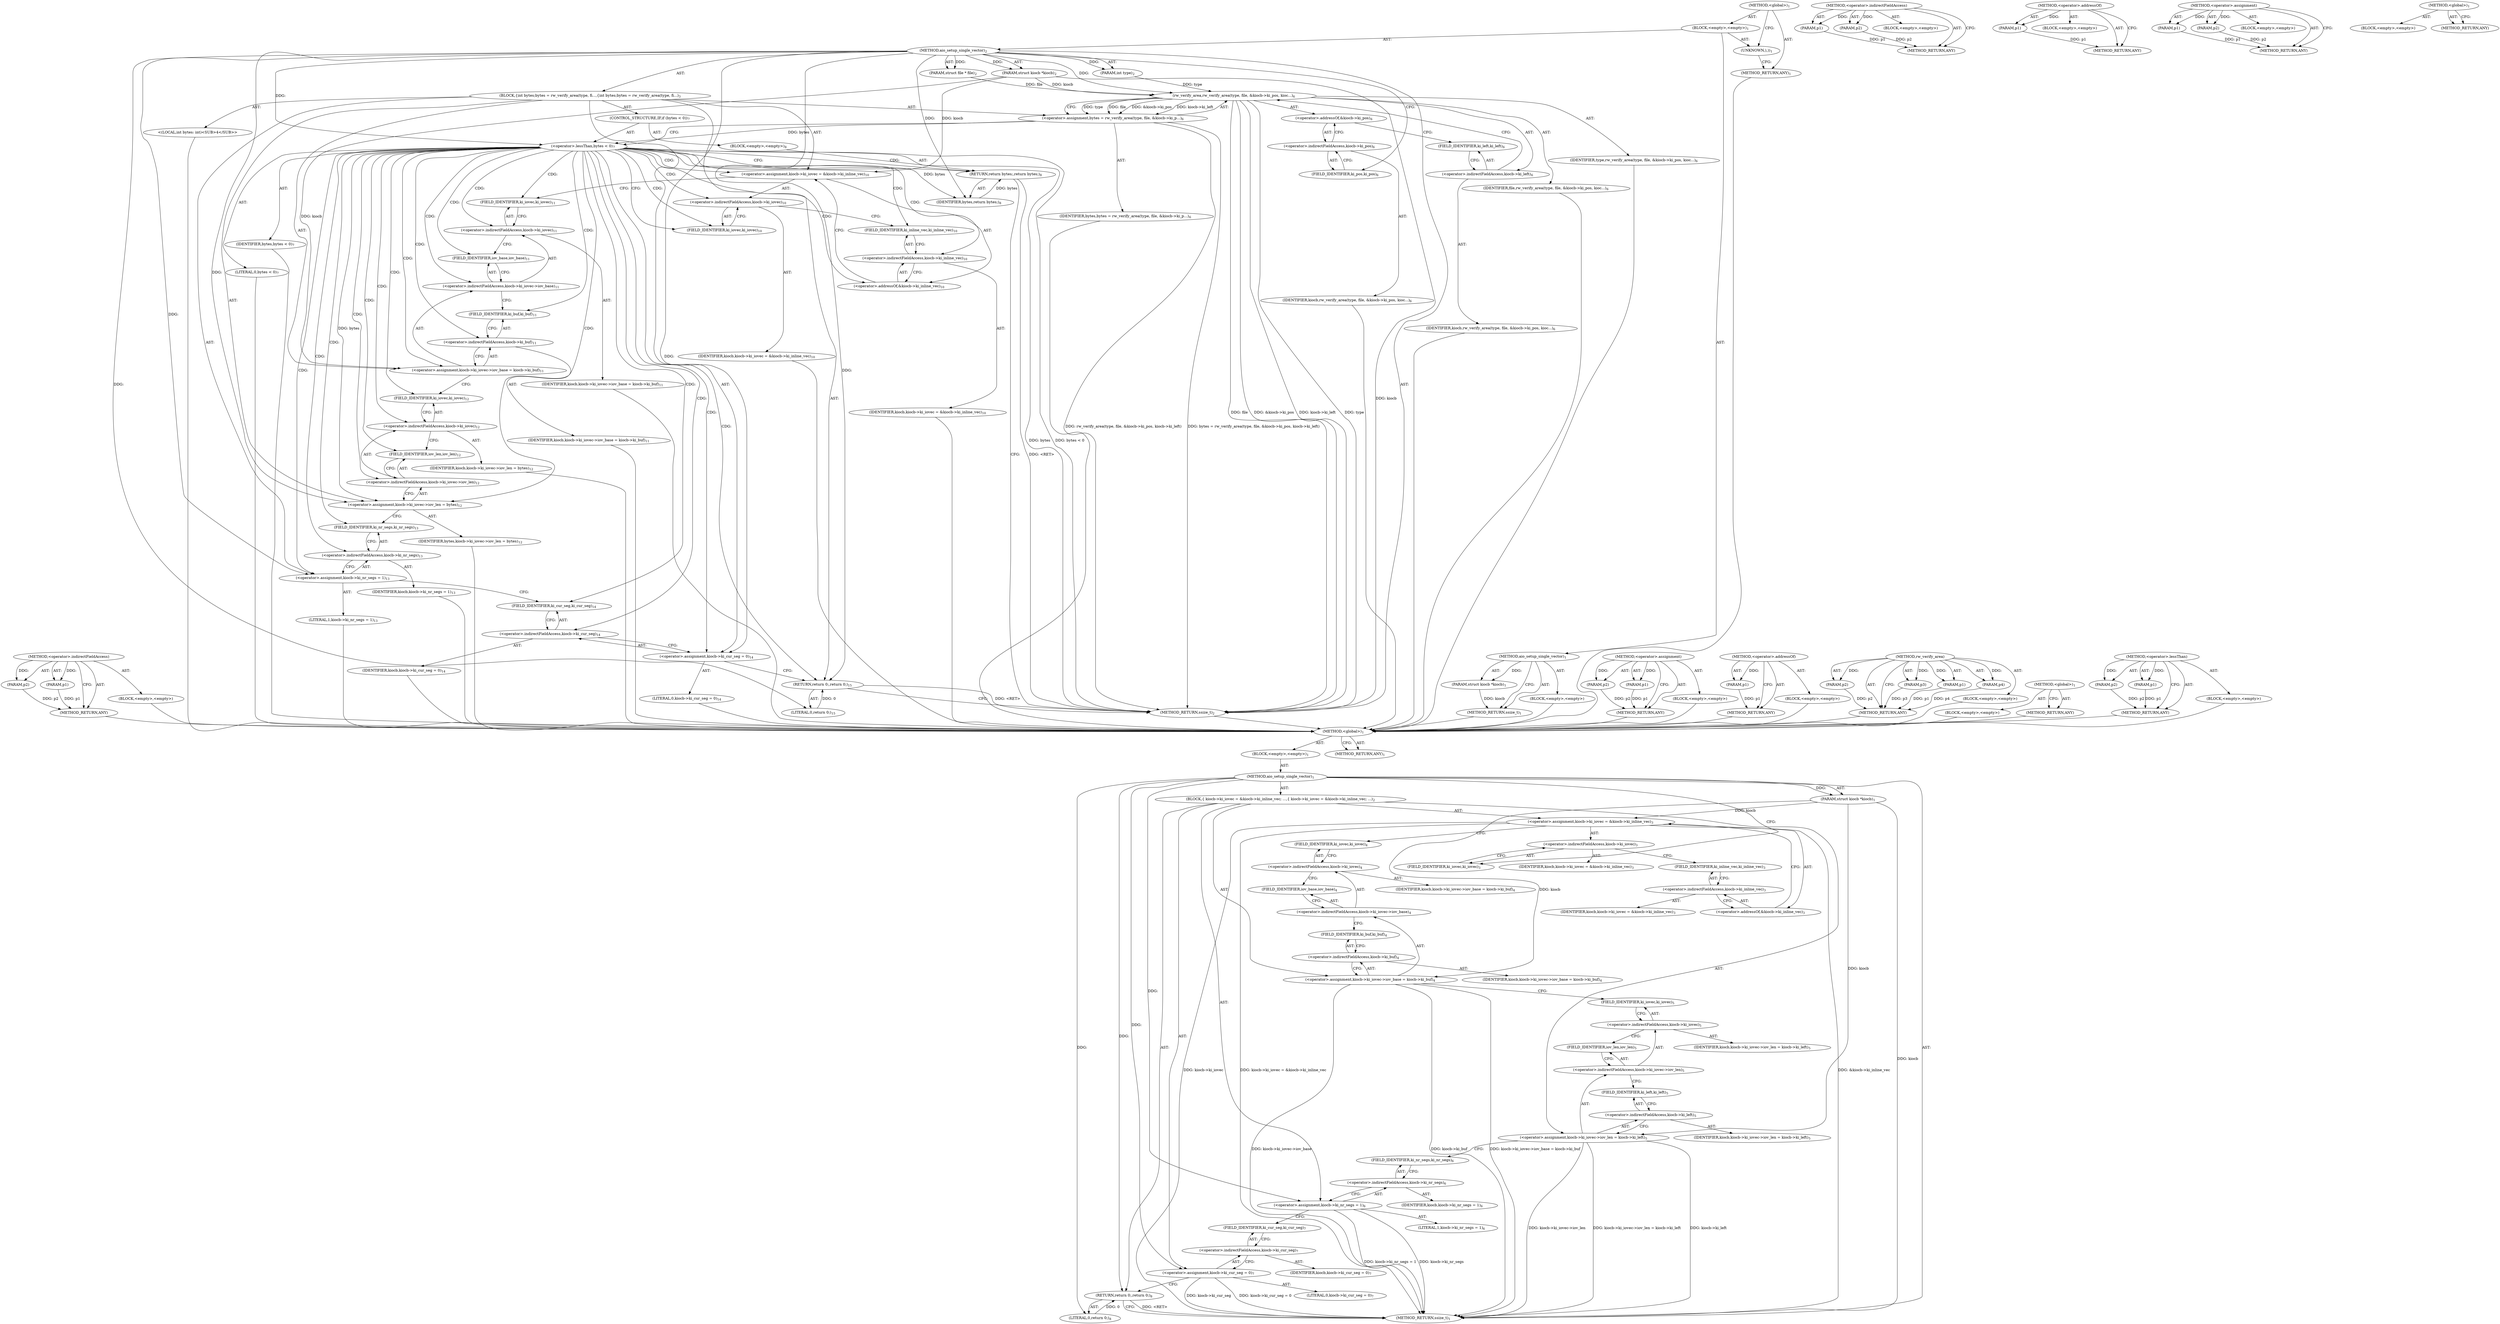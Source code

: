 digraph "&lt;operator&gt;.lessThan" {
vulnerable_6 [label=<(METHOD,&lt;global&gt;)<SUB>1</SUB>>];
vulnerable_7 [label=<(BLOCK,&lt;empty&gt;,&lt;empty&gt;)<SUB>1</SUB>>];
vulnerable_8 [label=<(METHOD,aio_setup_single_vector)<SUB>1</SUB>>];
vulnerable_9 [label=<(PARAM,struct kiocb *kiocb)<SUB>1</SUB>>];
vulnerable_10 [label=<(BLOCK,{
 	kiocb-&gt;ki_iovec = &amp;kiocb-&gt;ki_inline_vec;
 	...,{
 	kiocb-&gt;ki_iovec = &amp;kiocb-&gt;ki_inline_vec;
 	...)<SUB>2</SUB>>];
vulnerable_11 [label=<(&lt;operator&gt;.assignment,kiocb-&gt;ki_iovec = &amp;kiocb-&gt;ki_inline_vec)<SUB>3</SUB>>];
vulnerable_12 [label=<(&lt;operator&gt;.indirectFieldAccess,kiocb-&gt;ki_iovec)<SUB>3</SUB>>];
vulnerable_13 [label=<(IDENTIFIER,kiocb,kiocb-&gt;ki_iovec = &amp;kiocb-&gt;ki_inline_vec)<SUB>3</SUB>>];
vulnerable_14 [label=<(FIELD_IDENTIFIER,ki_iovec,ki_iovec)<SUB>3</SUB>>];
vulnerable_15 [label=<(&lt;operator&gt;.addressOf,&amp;kiocb-&gt;ki_inline_vec)<SUB>3</SUB>>];
vulnerable_16 [label=<(&lt;operator&gt;.indirectFieldAccess,kiocb-&gt;ki_inline_vec)<SUB>3</SUB>>];
vulnerable_17 [label=<(IDENTIFIER,kiocb,kiocb-&gt;ki_iovec = &amp;kiocb-&gt;ki_inline_vec)<SUB>3</SUB>>];
vulnerable_18 [label=<(FIELD_IDENTIFIER,ki_inline_vec,ki_inline_vec)<SUB>3</SUB>>];
vulnerable_19 [label=<(&lt;operator&gt;.assignment,kiocb-&gt;ki_iovec-&gt;iov_base = kiocb-&gt;ki_buf)<SUB>4</SUB>>];
vulnerable_20 [label=<(&lt;operator&gt;.indirectFieldAccess,kiocb-&gt;ki_iovec-&gt;iov_base)<SUB>4</SUB>>];
vulnerable_21 [label=<(&lt;operator&gt;.indirectFieldAccess,kiocb-&gt;ki_iovec)<SUB>4</SUB>>];
vulnerable_22 [label=<(IDENTIFIER,kiocb,kiocb-&gt;ki_iovec-&gt;iov_base = kiocb-&gt;ki_buf)<SUB>4</SUB>>];
vulnerable_23 [label=<(FIELD_IDENTIFIER,ki_iovec,ki_iovec)<SUB>4</SUB>>];
vulnerable_24 [label=<(FIELD_IDENTIFIER,iov_base,iov_base)<SUB>4</SUB>>];
vulnerable_25 [label=<(&lt;operator&gt;.indirectFieldAccess,kiocb-&gt;ki_buf)<SUB>4</SUB>>];
vulnerable_26 [label=<(IDENTIFIER,kiocb,kiocb-&gt;ki_iovec-&gt;iov_base = kiocb-&gt;ki_buf)<SUB>4</SUB>>];
vulnerable_27 [label=<(FIELD_IDENTIFIER,ki_buf,ki_buf)<SUB>4</SUB>>];
vulnerable_28 [label=<(&lt;operator&gt;.assignment,kiocb-&gt;ki_iovec-&gt;iov_len = kiocb-&gt;ki_left)<SUB>5</SUB>>];
vulnerable_29 [label=<(&lt;operator&gt;.indirectFieldAccess,kiocb-&gt;ki_iovec-&gt;iov_len)<SUB>5</SUB>>];
vulnerable_30 [label=<(&lt;operator&gt;.indirectFieldAccess,kiocb-&gt;ki_iovec)<SUB>5</SUB>>];
vulnerable_31 [label=<(IDENTIFIER,kiocb,kiocb-&gt;ki_iovec-&gt;iov_len = kiocb-&gt;ki_left)<SUB>5</SUB>>];
vulnerable_32 [label=<(FIELD_IDENTIFIER,ki_iovec,ki_iovec)<SUB>5</SUB>>];
vulnerable_33 [label=<(FIELD_IDENTIFIER,iov_len,iov_len)<SUB>5</SUB>>];
vulnerable_34 [label=<(&lt;operator&gt;.indirectFieldAccess,kiocb-&gt;ki_left)<SUB>5</SUB>>];
vulnerable_35 [label=<(IDENTIFIER,kiocb,kiocb-&gt;ki_iovec-&gt;iov_len = kiocb-&gt;ki_left)<SUB>5</SUB>>];
vulnerable_36 [label=<(FIELD_IDENTIFIER,ki_left,ki_left)<SUB>5</SUB>>];
vulnerable_37 [label=<(&lt;operator&gt;.assignment,kiocb-&gt;ki_nr_segs = 1)<SUB>6</SUB>>];
vulnerable_38 [label=<(&lt;operator&gt;.indirectFieldAccess,kiocb-&gt;ki_nr_segs)<SUB>6</SUB>>];
vulnerable_39 [label=<(IDENTIFIER,kiocb,kiocb-&gt;ki_nr_segs = 1)<SUB>6</SUB>>];
vulnerable_40 [label=<(FIELD_IDENTIFIER,ki_nr_segs,ki_nr_segs)<SUB>6</SUB>>];
vulnerable_41 [label=<(LITERAL,1,kiocb-&gt;ki_nr_segs = 1)<SUB>6</SUB>>];
vulnerable_42 [label=<(&lt;operator&gt;.assignment,kiocb-&gt;ki_cur_seg = 0)<SUB>7</SUB>>];
vulnerable_43 [label=<(&lt;operator&gt;.indirectFieldAccess,kiocb-&gt;ki_cur_seg)<SUB>7</SUB>>];
vulnerable_44 [label=<(IDENTIFIER,kiocb,kiocb-&gt;ki_cur_seg = 0)<SUB>7</SUB>>];
vulnerable_45 [label=<(FIELD_IDENTIFIER,ki_cur_seg,ki_cur_seg)<SUB>7</SUB>>];
vulnerable_46 [label=<(LITERAL,0,kiocb-&gt;ki_cur_seg = 0)<SUB>7</SUB>>];
vulnerable_47 [label=<(RETURN,return 0;,return 0;)<SUB>8</SUB>>];
vulnerable_48 [label=<(LITERAL,0,return 0;)<SUB>8</SUB>>];
vulnerable_49 [label=<(METHOD_RETURN,ssize_t)<SUB>1</SUB>>];
vulnerable_51 [label=<(METHOD_RETURN,ANY)<SUB>1</SUB>>];
vulnerable_75 [label=<(METHOD,&lt;operator&gt;.indirectFieldAccess)>];
vulnerable_76 [label=<(PARAM,p1)>];
vulnerable_77 [label=<(PARAM,p2)>];
vulnerable_78 [label=<(BLOCK,&lt;empty&gt;,&lt;empty&gt;)>];
vulnerable_79 [label=<(METHOD_RETURN,ANY)>];
vulnerable_80 [label=<(METHOD,&lt;operator&gt;.addressOf)>];
vulnerable_81 [label=<(PARAM,p1)>];
vulnerable_82 [label=<(BLOCK,&lt;empty&gt;,&lt;empty&gt;)>];
vulnerable_83 [label=<(METHOD_RETURN,ANY)>];
vulnerable_70 [label=<(METHOD,&lt;operator&gt;.assignment)>];
vulnerable_71 [label=<(PARAM,p1)>];
vulnerable_72 [label=<(PARAM,p2)>];
vulnerable_73 [label=<(BLOCK,&lt;empty&gt;,&lt;empty&gt;)>];
vulnerable_74 [label=<(METHOD_RETURN,ANY)>];
vulnerable_64 [label=<(METHOD,&lt;global&gt;)<SUB>1</SUB>>];
vulnerable_65 [label=<(BLOCK,&lt;empty&gt;,&lt;empty&gt;)>];
vulnerable_66 [label=<(METHOD_RETURN,ANY)>];
fixed_114 [label=<(METHOD,&lt;operator&gt;.indirectFieldAccess)>];
fixed_115 [label=<(PARAM,p1)>];
fixed_116 [label=<(PARAM,p2)>];
fixed_117 [label=<(BLOCK,&lt;empty&gt;,&lt;empty&gt;)>];
fixed_118 [label=<(METHOD_RETURN,ANY)>];
fixed_6 [label=<(METHOD,&lt;global&gt;)<SUB>1</SUB>>];
fixed_7 [label=<(BLOCK,&lt;empty&gt;,&lt;empty&gt;)<SUB>1</SUB>>];
fixed_8 [label=<(METHOD,aio_setup_single_vector)<SUB>1</SUB>>];
fixed_9 [label=<(PARAM,struct kiocb *kiocb)<SUB>1</SUB>>];
fixed_10 [label=<(BLOCK,&lt;empty&gt;,&lt;empty&gt;)>];
fixed_11 [label=<(METHOD_RETURN,ssize_t)<SUB>1</SUB>>];
fixed_13 [label=<(UNKNOWN,),))<SUB>1</SUB>>];
fixed_14 [label=<(METHOD,aio_setup_single_vector)<SUB>2</SUB>>];
fixed_15 [label=<(PARAM,int type)<SUB>2</SUB>>];
fixed_16 [label=<(PARAM,struct file * file)<SUB>2</SUB>>];
fixed_17 [label=<(PARAM,struct kiocb *kiocb)<SUB>2</SUB>>];
fixed_18 [label=<(BLOCK,{
	int bytes;

	bytes = rw_verify_area(type, fi...,{
	int bytes;

	bytes = rw_verify_area(type, fi...)<SUB>3</SUB>>];
fixed_19 [label="<(LOCAL,int bytes: int)<SUB>4</SUB>>"];
fixed_20 [label=<(&lt;operator&gt;.assignment,bytes = rw_verify_area(type, file, &amp;kiocb-&gt;ki_p...)<SUB>6</SUB>>];
fixed_21 [label=<(IDENTIFIER,bytes,bytes = rw_verify_area(type, file, &amp;kiocb-&gt;ki_p...)<SUB>6</SUB>>];
fixed_22 [label=<(rw_verify_area,rw_verify_area(type, file, &amp;kiocb-&gt;ki_pos, kioc...)<SUB>6</SUB>>];
fixed_23 [label=<(IDENTIFIER,type,rw_verify_area(type, file, &amp;kiocb-&gt;ki_pos, kioc...)<SUB>6</SUB>>];
fixed_24 [label=<(IDENTIFIER,file,rw_verify_area(type, file, &amp;kiocb-&gt;ki_pos, kioc...)<SUB>6</SUB>>];
fixed_25 [label=<(&lt;operator&gt;.addressOf,&amp;kiocb-&gt;ki_pos)<SUB>6</SUB>>];
fixed_26 [label=<(&lt;operator&gt;.indirectFieldAccess,kiocb-&gt;ki_pos)<SUB>6</SUB>>];
fixed_27 [label=<(IDENTIFIER,kiocb,rw_verify_area(type, file, &amp;kiocb-&gt;ki_pos, kioc...)<SUB>6</SUB>>];
fixed_28 [label=<(FIELD_IDENTIFIER,ki_pos,ki_pos)<SUB>6</SUB>>];
fixed_29 [label=<(&lt;operator&gt;.indirectFieldAccess,kiocb-&gt;ki_left)<SUB>6</SUB>>];
fixed_30 [label=<(IDENTIFIER,kiocb,rw_verify_area(type, file, &amp;kiocb-&gt;ki_pos, kioc...)<SUB>6</SUB>>];
fixed_31 [label=<(FIELD_IDENTIFIER,ki_left,ki_left)<SUB>6</SUB>>];
fixed_32 [label=<(CONTROL_STRUCTURE,IF,if (bytes &lt; 0))<SUB>7</SUB>>];
fixed_33 [label=<(&lt;operator&gt;.lessThan,bytes &lt; 0)<SUB>7</SUB>>];
fixed_34 [label=<(IDENTIFIER,bytes,bytes &lt; 0)<SUB>7</SUB>>];
fixed_35 [label=<(LITERAL,0,bytes &lt; 0)<SUB>7</SUB>>];
fixed_36 [label=<(BLOCK,&lt;empty&gt;,&lt;empty&gt;)<SUB>8</SUB>>];
fixed_37 [label=<(RETURN,return bytes;,return bytes;)<SUB>8</SUB>>];
fixed_38 [label=<(IDENTIFIER,bytes,return bytes;)<SUB>8</SUB>>];
fixed_39 [label=<(&lt;operator&gt;.assignment,kiocb-&gt;ki_iovec = &amp;kiocb-&gt;ki_inline_vec)<SUB>10</SUB>>];
fixed_40 [label=<(&lt;operator&gt;.indirectFieldAccess,kiocb-&gt;ki_iovec)<SUB>10</SUB>>];
fixed_41 [label=<(IDENTIFIER,kiocb,kiocb-&gt;ki_iovec = &amp;kiocb-&gt;ki_inline_vec)<SUB>10</SUB>>];
fixed_42 [label=<(FIELD_IDENTIFIER,ki_iovec,ki_iovec)<SUB>10</SUB>>];
fixed_43 [label=<(&lt;operator&gt;.addressOf,&amp;kiocb-&gt;ki_inline_vec)<SUB>10</SUB>>];
fixed_44 [label=<(&lt;operator&gt;.indirectFieldAccess,kiocb-&gt;ki_inline_vec)<SUB>10</SUB>>];
fixed_45 [label=<(IDENTIFIER,kiocb,kiocb-&gt;ki_iovec = &amp;kiocb-&gt;ki_inline_vec)<SUB>10</SUB>>];
fixed_46 [label=<(FIELD_IDENTIFIER,ki_inline_vec,ki_inline_vec)<SUB>10</SUB>>];
fixed_47 [label=<(&lt;operator&gt;.assignment,kiocb-&gt;ki_iovec-&gt;iov_base = kiocb-&gt;ki_buf)<SUB>11</SUB>>];
fixed_48 [label=<(&lt;operator&gt;.indirectFieldAccess,kiocb-&gt;ki_iovec-&gt;iov_base)<SUB>11</SUB>>];
fixed_49 [label=<(&lt;operator&gt;.indirectFieldAccess,kiocb-&gt;ki_iovec)<SUB>11</SUB>>];
fixed_50 [label=<(IDENTIFIER,kiocb,kiocb-&gt;ki_iovec-&gt;iov_base = kiocb-&gt;ki_buf)<SUB>11</SUB>>];
fixed_51 [label=<(FIELD_IDENTIFIER,ki_iovec,ki_iovec)<SUB>11</SUB>>];
fixed_52 [label=<(FIELD_IDENTIFIER,iov_base,iov_base)<SUB>11</SUB>>];
fixed_53 [label=<(&lt;operator&gt;.indirectFieldAccess,kiocb-&gt;ki_buf)<SUB>11</SUB>>];
fixed_54 [label=<(IDENTIFIER,kiocb,kiocb-&gt;ki_iovec-&gt;iov_base = kiocb-&gt;ki_buf)<SUB>11</SUB>>];
fixed_55 [label=<(FIELD_IDENTIFIER,ki_buf,ki_buf)<SUB>11</SUB>>];
fixed_56 [label=<(&lt;operator&gt;.assignment,kiocb-&gt;ki_iovec-&gt;iov_len = bytes)<SUB>12</SUB>>];
fixed_57 [label=<(&lt;operator&gt;.indirectFieldAccess,kiocb-&gt;ki_iovec-&gt;iov_len)<SUB>12</SUB>>];
fixed_58 [label=<(&lt;operator&gt;.indirectFieldAccess,kiocb-&gt;ki_iovec)<SUB>12</SUB>>];
fixed_59 [label=<(IDENTIFIER,kiocb,kiocb-&gt;ki_iovec-&gt;iov_len = bytes)<SUB>12</SUB>>];
fixed_60 [label=<(FIELD_IDENTIFIER,ki_iovec,ki_iovec)<SUB>12</SUB>>];
fixed_61 [label=<(FIELD_IDENTIFIER,iov_len,iov_len)<SUB>12</SUB>>];
fixed_62 [label=<(IDENTIFIER,bytes,kiocb-&gt;ki_iovec-&gt;iov_len = bytes)<SUB>12</SUB>>];
fixed_63 [label=<(&lt;operator&gt;.assignment,kiocb-&gt;ki_nr_segs = 1)<SUB>13</SUB>>];
fixed_64 [label=<(&lt;operator&gt;.indirectFieldAccess,kiocb-&gt;ki_nr_segs)<SUB>13</SUB>>];
fixed_65 [label=<(IDENTIFIER,kiocb,kiocb-&gt;ki_nr_segs = 1)<SUB>13</SUB>>];
fixed_66 [label=<(FIELD_IDENTIFIER,ki_nr_segs,ki_nr_segs)<SUB>13</SUB>>];
fixed_67 [label=<(LITERAL,1,kiocb-&gt;ki_nr_segs = 1)<SUB>13</SUB>>];
fixed_68 [label=<(&lt;operator&gt;.assignment,kiocb-&gt;ki_cur_seg = 0)<SUB>14</SUB>>];
fixed_69 [label=<(&lt;operator&gt;.indirectFieldAccess,kiocb-&gt;ki_cur_seg)<SUB>14</SUB>>];
fixed_70 [label=<(IDENTIFIER,kiocb,kiocb-&gt;ki_cur_seg = 0)<SUB>14</SUB>>];
fixed_71 [label=<(FIELD_IDENTIFIER,ki_cur_seg,ki_cur_seg)<SUB>14</SUB>>];
fixed_72 [label=<(LITERAL,0,kiocb-&gt;ki_cur_seg = 0)<SUB>14</SUB>>];
fixed_73 [label=<(RETURN,return 0;,return 0;)<SUB>15</SUB>>];
fixed_74 [label=<(LITERAL,0,return 0;)<SUB>15</SUB>>];
fixed_75 [label=<(METHOD_RETURN,ssize_t)<SUB>2</SUB>>];
fixed_77 [label=<(METHOD_RETURN,ANY)<SUB>1</SUB>>];
fixed_98 [label=<(METHOD,&lt;operator&gt;.assignment)>];
fixed_99 [label=<(PARAM,p1)>];
fixed_100 [label=<(PARAM,p2)>];
fixed_101 [label=<(BLOCK,&lt;empty&gt;,&lt;empty&gt;)>];
fixed_102 [label=<(METHOD_RETURN,ANY)>];
fixed_110 [label=<(METHOD,&lt;operator&gt;.addressOf)>];
fixed_111 [label=<(PARAM,p1)>];
fixed_112 [label=<(BLOCK,&lt;empty&gt;,&lt;empty&gt;)>];
fixed_113 [label=<(METHOD_RETURN,ANY)>];
fixed_103 [label=<(METHOD,rw_verify_area)>];
fixed_104 [label=<(PARAM,p1)>];
fixed_105 [label=<(PARAM,p2)>];
fixed_106 [label=<(PARAM,p3)>];
fixed_107 [label=<(PARAM,p4)>];
fixed_108 [label=<(BLOCK,&lt;empty&gt;,&lt;empty&gt;)>];
fixed_109 [label=<(METHOD_RETURN,ANY)>];
fixed_92 [label=<(METHOD,&lt;global&gt;)<SUB>1</SUB>>];
fixed_93 [label=<(BLOCK,&lt;empty&gt;,&lt;empty&gt;)>];
fixed_94 [label=<(METHOD_RETURN,ANY)>];
fixed_119 [label=<(METHOD,&lt;operator&gt;.lessThan)>];
fixed_120 [label=<(PARAM,p1)>];
fixed_121 [label=<(PARAM,p2)>];
fixed_122 [label=<(BLOCK,&lt;empty&gt;,&lt;empty&gt;)>];
fixed_123 [label=<(METHOD_RETURN,ANY)>];
vulnerable_6 -> vulnerable_7  [key=0, label="AST: "];
vulnerable_6 -> vulnerable_51  [key=0, label="AST: "];
vulnerable_6 -> vulnerable_51  [key=1, label="CFG: "];
vulnerable_7 -> vulnerable_8  [key=0, label="AST: "];
vulnerable_8 -> vulnerable_9  [key=0, label="AST: "];
vulnerable_8 -> vulnerable_9  [key=1, label="DDG: "];
vulnerable_8 -> vulnerable_10  [key=0, label="AST: "];
vulnerable_8 -> vulnerable_49  [key=0, label="AST: "];
vulnerable_8 -> vulnerable_14  [key=0, label="CFG: "];
vulnerable_8 -> vulnerable_37  [key=0, label="DDG: "];
vulnerable_8 -> vulnerable_42  [key=0, label="DDG: "];
vulnerable_8 -> vulnerable_47  [key=0, label="DDG: "];
vulnerable_8 -> vulnerable_48  [key=0, label="DDG: "];
vulnerable_9 -> vulnerable_49  [key=0, label="DDG: kiocb"];
vulnerable_9 -> vulnerable_11  [key=0, label="DDG: kiocb"];
vulnerable_9 -> vulnerable_19  [key=0, label="DDG: kiocb"];
vulnerable_9 -> vulnerable_28  [key=0, label="DDG: kiocb"];
vulnerable_10 -> vulnerable_11  [key=0, label="AST: "];
vulnerable_10 -> vulnerable_19  [key=0, label="AST: "];
vulnerable_10 -> vulnerable_28  [key=0, label="AST: "];
vulnerable_10 -> vulnerable_37  [key=0, label="AST: "];
vulnerable_10 -> vulnerable_42  [key=0, label="AST: "];
vulnerable_10 -> vulnerable_47  [key=0, label="AST: "];
vulnerable_11 -> vulnerable_12  [key=0, label="AST: "];
vulnerable_11 -> vulnerable_15  [key=0, label="AST: "];
vulnerable_11 -> vulnerable_23  [key=0, label="CFG: "];
vulnerable_11 -> vulnerable_49  [key=0, label="DDG: kiocb-&gt;ki_iovec"];
vulnerable_11 -> vulnerable_49  [key=1, label="DDG: &amp;kiocb-&gt;ki_inline_vec"];
vulnerable_11 -> vulnerable_49  [key=2, label="DDG: kiocb-&gt;ki_iovec = &amp;kiocb-&gt;ki_inline_vec"];
vulnerable_12 -> vulnerable_13  [key=0, label="AST: "];
vulnerable_12 -> vulnerable_14  [key=0, label="AST: "];
vulnerable_12 -> vulnerable_18  [key=0, label="CFG: "];
vulnerable_14 -> vulnerable_12  [key=0, label="CFG: "];
vulnerable_15 -> vulnerable_16  [key=0, label="AST: "];
vulnerable_15 -> vulnerable_11  [key=0, label="CFG: "];
vulnerable_16 -> vulnerable_17  [key=0, label="AST: "];
vulnerable_16 -> vulnerable_18  [key=0, label="AST: "];
vulnerable_16 -> vulnerable_15  [key=0, label="CFG: "];
vulnerable_18 -> vulnerable_16  [key=0, label="CFG: "];
vulnerable_19 -> vulnerable_20  [key=0, label="AST: "];
vulnerable_19 -> vulnerable_25  [key=0, label="AST: "];
vulnerable_19 -> vulnerable_32  [key=0, label="CFG: "];
vulnerable_19 -> vulnerable_49  [key=0, label="DDG: kiocb-&gt;ki_iovec-&gt;iov_base"];
vulnerable_19 -> vulnerable_49  [key=1, label="DDG: kiocb-&gt;ki_buf"];
vulnerable_19 -> vulnerable_49  [key=2, label="DDG: kiocb-&gt;ki_iovec-&gt;iov_base = kiocb-&gt;ki_buf"];
vulnerable_20 -> vulnerable_21  [key=0, label="AST: "];
vulnerable_20 -> vulnerable_24  [key=0, label="AST: "];
vulnerable_20 -> vulnerable_27  [key=0, label="CFG: "];
vulnerable_21 -> vulnerable_22  [key=0, label="AST: "];
vulnerable_21 -> vulnerable_23  [key=0, label="AST: "];
vulnerable_21 -> vulnerable_24  [key=0, label="CFG: "];
vulnerable_23 -> vulnerable_21  [key=0, label="CFG: "];
vulnerable_24 -> vulnerable_20  [key=0, label="CFG: "];
vulnerable_25 -> vulnerable_26  [key=0, label="AST: "];
vulnerable_25 -> vulnerable_27  [key=0, label="AST: "];
vulnerable_25 -> vulnerable_19  [key=0, label="CFG: "];
vulnerable_27 -> vulnerable_25  [key=0, label="CFG: "];
vulnerable_28 -> vulnerable_29  [key=0, label="AST: "];
vulnerable_28 -> vulnerable_34  [key=0, label="AST: "];
vulnerable_28 -> vulnerable_40  [key=0, label="CFG: "];
vulnerable_28 -> vulnerable_49  [key=0, label="DDG: kiocb-&gt;ki_iovec-&gt;iov_len"];
vulnerable_28 -> vulnerable_49  [key=1, label="DDG: kiocb-&gt;ki_left"];
vulnerable_28 -> vulnerable_49  [key=2, label="DDG: kiocb-&gt;ki_iovec-&gt;iov_len = kiocb-&gt;ki_left"];
vulnerable_29 -> vulnerable_30  [key=0, label="AST: "];
vulnerable_29 -> vulnerable_33  [key=0, label="AST: "];
vulnerable_29 -> vulnerable_36  [key=0, label="CFG: "];
vulnerable_30 -> vulnerable_31  [key=0, label="AST: "];
vulnerable_30 -> vulnerable_32  [key=0, label="AST: "];
vulnerable_30 -> vulnerable_33  [key=0, label="CFG: "];
vulnerable_32 -> vulnerable_30  [key=0, label="CFG: "];
vulnerable_33 -> vulnerable_29  [key=0, label="CFG: "];
vulnerable_34 -> vulnerable_35  [key=0, label="AST: "];
vulnerable_34 -> vulnerable_36  [key=0, label="AST: "];
vulnerable_34 -> vulnerable_28  [key=0, label="CFG: "];
vulnerable_36 -> vulnerable_34  [key=0, label="CFG: "];
vulnerable_37 -> vulnerable_38  [key=0, label="AST: "];
vulnerable_37 -> vulnerable_41  [key=0, label="AST: "];
vulnerable_37 -> vulnerable_45  [key=0, label="CFG: "];
vulnerable_37 -> vulnerable_49  [key=0, label="DDG: kiocb-&gt;ki_nr_segs"];
vulnerable_37 -> vulnerable_49  [key=1, label="DDG: kiocb-&gt;ki_nr_segs = 1"];
vulnerable_38 -> vulnerable_39  [key=0, label="AST: "];
vulnerable_38 -> vulnerable_40  [key=0, label="AST: "];
vulnerable_38 -> vulnerable_37  [key=0, label="CFG: "];
vulnerable_40 -> vulnerable_38  [key=0, label="CFG: "];
vulnerable_42 -> vulnerable_43  [key=0, label="AST: "];
vulnerable_42 -> vulnerable_46  [key=0, label="AST: "];
vulnerable_42 -> vulnerable_47  [key=0, label="CFG: "];
vulnerable_42 -> vulnerable_49  [key=0, label="DDG: kiocb-&gt;ki_cur_seg"];
vulnerable_42 -> vulnerable_49  [key=1, label="DDG: kiocb-&gt;ki_cur_seg = 0"];
vulnerable_43 -> vulnerable_44  [key=0, label="AST: "];
vulnerable_43 -> vulnerable_45  [key=0, label="AST: "];
vulnerable_43 -> vulnerable_42  [key=0, label="CFG: "];
vulnerable_45 -> vulnerable_43  [key=0, label="CFG: "];
vulnerable_47 -> vulnerable_48  [key=0, label="AST: "];
vulnerable_47 -> vulnerable_49  [key=0, label="CFG: "];
vulnerable_47 -> vulnerable_49  [key=1, label="DDG: &lt;RET&gt;"];
vulnerable_48 -> vulnerable_47  [key=0, label="DDG: 0"];
vulnerable_75 -> vulnerable_76  [key=0, label="AST: "];
vulnerable_75 -> vulnerable_76  [key=1, label="DDG: "];
vulnerable_75 -> vulnerable_78  [key=0, label="AST: "];
vulnerable_75 -> vulnerable_77  [key=0, label="AST: "];
vulnerable_75 -> vulnerable_77  [key=1, label="DDG: "];
vulnerable_75 -> vulnerable_79  [key=0, label="AST: "];
vulnerable_75 -> vulnerable_79  [key=1, label="CFG: "];
vulnerable_76 -> vulnerable_79  [key=0, label="DDG: p1"];
vulnerable_77 -> vulnerable_79  [key=0, label="DDG: p2"];
vulnerable_80 -> vulnerable_81  [key=0, label="AST: "];
vulnerable_80 -> vulnerable_81  [key=1, label="DDG: "];
vulnerable_80 -> vulnerable_82  [key=0, label="AST: "];
vulnerable_80 -> vulnerable_83  [key=0, label="AST: "];
vulnerable_80 -> vulnerable_83  [key=1, label="CFG: "];
vulnerable_81 -> vulnerable_83  [key=0, label="DDG: p1"];
vulnerable_70 -> vulnerable_71  [key=0, label="AST: "];
vulnerable_70 -> vulnerable_71  [key=1, label="DDG: "];
vulnerable_70 -> vulnerable_73  [key=0, label="AST: "];
vulnerable_70 -> vulnerable_72  [key=0, label="AST: "];
vulnerable_70 -> vulnerable_72  [key=1, label="DDG: "];
vulnerable_70 -> vulnerable_74  [key=0, label="AST: "];
vulnerable_70 -> vulnerable_74  [key=1, label="CFG: "];
vulnerable_71 -> vulnerable_74  [key=0, label="DDG: p1"];
vulnerable_72 -> vulnerable_74  [key=0, label="DDG: p2"];
vulnerable_64 -> vulnerable_65  [key=0, label="AST: "];
vulnerable_64 -> vulnerable_66  [key=0, label="AST: "];
vulnerable_64 -> vulnerable_66  [key=1, label="CFG: "];
fixed_114 -> fixed_115  [key=0, label="AST: "];
fixed_114 -> fixed_115  [key=1, label="DDG: "];
fixed_114 -> fixed_117  [key=0, label="AST: "];
fixed_114 -> fixed_116  [key=0, label="AST: "];
fixed_114 -> fixed_116  [key=1, label="DDG: "];
fixed_114 -> fixed_118  [key=0, label="AST: "];
fixed_114 -> fixed_118  [key=1, label="CFG: "];
fixed_115 -> fixed_118  [key=0, label="DDG: p1"];
fixed_116 -> fixed_118  [key=0, label="DDG: p2"];
fixed_117 -> vulnerable_6  [key=0];
fixed_118 -> vulnerable_6  [key=0];
fixed_6 -> fixed_7  [key=0, label="AST: "];
fixed_6 -> fixed_77  [key=0, label="AST: "];
fixed_6 -> fixed_13  [key=0, label="CFG: "];
fixed_7 -> fixed_8  [key=0, label="AST: "];
fixed_7 -> fixed_13  [key=0, label="AST: "];
fixed_7 -> fixed_14  [key=0, label="AST: "];
fixed_8 -> fixed_9  [key=0, label="AST: "];
fixed_8 -> fixed_9  [key=1, label="DDG: "];
fixed_8 -> fixed_10  [key=0, label="AST: "];
fixed_8 -> fixed_11  [key=0, label="AST: "];
fixed_8 -> fixed_11  [key=1, label="CFG: "];
fixed_9 -> fixed_11  [key=0, label="DDG: kiocb"];
fixed_10 -> vulnerable_6  [key=0];
fixed_11 -> vulnerable_6  [key=0];
fixed_13 -> fixed_77  [key=0, label="CFG: "];
fixed_14 -> fixed_15  [key=0, label="AST: "];
fixed_14 -> fixed_15  [key=1, label="DDG: "];
fixed_14 -> fixed_16  [key=0, label="AST: "];
fixed_14 -> fixed_16  [key=1, label="DDG: "];
fixed_14 -> fixed_17  [key=0, label="AST: "];
fixed_14 -> fixed_17  [key=1, label="DDG: "];
fixed_14 -> fixed_18  [key=0, label="AST: "];
fixed_14 -> fixed_75  [key=0, label="AST: "];
fixed_14 -> fixed_28  [key=0, label="CFG: "];
fixed_14 -> fixed_56  [key=0, label="DDG: "];
fixed_14 -> fixed_63  [key=0, label="DDG: "];
fixed_14 -> fixed_68  [key=0, label="DDG: "];
fixed_14 -> fixed_73  [key=0, label="DDG: "];
fixed_14 -> fixed_74  [key=0, label="DDG: "];
fixed_14 -> fixed_22  [key=0, label="DDG: "];
fixed_14 -> fixed_33  [key=0, label="DDG: "];
fixed_14 -> fixed_38  [key=0, label="DDG: "];
fixed_15 -> fixed_22  [key=0, label="DDG: type"];
fixed_16 -> fixed_22  [key=0, label="DDG: file"];
fixed_17 -> fixed_75  [key=0, label="DDG: kiocb"];
fixed_17 -> fixed_39  [key=0, label="DDG: kiocb"];
fixed_17 -> fixed_47  [key=0, label="DDG: kiocb"];
fixed_17 -> fixed_22  [key=0, label="DDG: kiocb"];
fixed_18 -> fixed_19  [key=0, label="AST: "];
fixed_18 -> fixed_20  [key=0, label="AST: "];
fixed_18 -> fixed_32  [key=0, label="AST: "];
fixed_18 -> fixed_39  [key=0, label="AST: "];
fixed_18 -> fixed_47  [key=0, label="AST: "];
fixed_18 -> fixed_56  [key=0, label="AST: "];
fixed_18 -> fixed_63  [key=0, label="AST: "];
fixed_18 -> fixed_68  [key=0, label="AST: "];
fixed_18 -> fixed_73  [key=0, label="AST: "];
fixed_19 -> vulnerable_6  [key=0];
fixed_20 -> fixed_21  [key=0, label="AST: "];
fixed_20 -> fixed_22  [key=0, label="AST: "];
fixed_20 -> fixed_33  [key=0, label="CFG: "];
fixed_20 -> fixed_33  [key=1, label="DDG: bytes"];
fixed_20 -> fixed_75  [key=0, label="DDG: rw_verify_area(type, file, &amp;kiocb-&gt;ki_pos, kiocb-&gt;ki_left)"];
fixed_20 -> fixed_75  [key=1, label="DDG: bytes = rw_verify_area(type, file, &amp;kiocb-&gt;ki_pos, kiocb-&gt;ki_left)"];
fixed_21 -> vulnerable_6  [key=0];
fixed_22 -> fixed_23  [key=0, label="AST: "];
fixed_22 -> fixed_24  [key=0, label="AST: "];
fixed_22 -> fixed_25  [key=0, label="AST: "];
fixed_22 -> fixed_29  [key=0, label="AST: "];
fixed_22 -> fixed_20  [key=0, label="CFG: "];
fixed_22 -> fixed_20  [key=1, label="DDG: type"];
fixed_22 -> fixed_20  [key=2, label="DDG: file"];
fixed_22 -> fixed_20  [key=3, label="DDG: &amp;kiocb-&gt;ki_pos"];
fixed_22 -> fixed_20  [key=4, label="DDG: kiocb-&gt;ki_left"];
fixed_22 -> fixed_75  [key=0, label="DDG: type"];
fixed_22 -> fixed_75  [key=1, label="DDG: file"];
fixed_22 -> fixed_75  [key=2, label="DDG: &amp;kiocb-&gt;ki_pos"];
fixed_22 -> fixed_75  [key=3, label="DDG: kiocb-&gt;ki_left"];
fixed_23 -> vulnerable_6  [key=0];
fixed_24 -> vulnerable_6  [key=0];
fixed_25 -> fixed_26  [key=0, label="AST: "];
fixed_25 -> fixed_31  [key=0, label="CFG: "];
fixed_26 -> fixed_27  [key=0, label="AST: "];
fixed_26 -> fixed_28  [key=0, label="AST: "];
fixed_26 -> fixed_25  [key=0, label="CFG: "];
fixed_27 -> vulnerable_6  [key=0];
fixed_28 -> fixed_26  [key=0, label="CFG: "];
fixed_29 -> fixed_30  [key=0, label="AST: "];
fixed_29 -> fixed_31  [key=0, label="AST: "];
fixed_29 -> fixed_22  [key=0, label="CFG: "];
fixed_30 -> vulnerable_6  [key=0];
fixed_31 -> fixed_29  [key=0, label="CFG: "];
fixed_32 -> fixed_33  [key=0, label="AST: "];
fixed_32 -> fixed_36  [key=0, label="AST: "];
fixed_33 -> fixed_34  [key=0, label="AST: "];
fixed_33 -> fixed_35  [key=0, label="AST: "];
fixed_33 -> fixed_37  [key=0, label="CFG: "];
fixed_33 -> fixed_37  [key=1, label="CDG: "];
fixed_33 -> fixed_42  [key=0, label="CFG: "];
fixed_33 -> fixed_42  [key=1, label="CDG: "];
fixed_33 -> fixed_75  [key=0, label="DDG: bytes"];
fixed_33 -> fixed_75  [key=1, label="DDG: bytes &lt; 0"];
fixed_33 -> fixed_56  [key=0, label="DDG: bytes"];
fixed_33 -> fixed_56  [key=1, label="CDG: "];
fixed_33 -> fixed_38  [key=0, label="DDG: bytes"];
fixed_33 -> fixed_47  [key=0, label="CDG: "];
fixed_33 -> fixed_48  [key=0, label="CDG: "];
fixed_33 -> fixed_58  [key=0, label="CDG: "];
fixed_33 -> fixed_68  [key=0, label="CDG: "];
fixed_33 -> fixed_49  [key=0, label="CDG: "];
fixed_33 -> fixed_60  [key=0, label="CDG: "];
fixed_33 -> fixed_73  [key=0, label="CDG: "];
fixed_33 -> fixed_61  [key=0, label="CDG: "];
fixed_33 -> fixed_64  [key=0, label="CDG: "];
fixed_33 -> fixed_51  [key=0, label="CDG: "];
fixed_33 -> fixed_57  [key=0, label="CDG: "];
fixed_33 -> fixed_66  [key=0, label="CDG: "];
fixed_33 -> fixed_71  [key=0, label="CDG: "];
fixed_33 -> fixed_52  [key=0, label="CDG: "];
fixed_33 -> fixed_46  [key=0, label="CDG: "];
fixed_33 -> fixed_53  [key=0, label="CDG: "];
fixed_33 -> fixed_69  [key=0, label="CDG: "];
fixed_33 -> fixed_63  [key=0, label="CDG: "];
fixed_33 -> fixed_40  [key=0, label="CDG: "];
fixed_33 -> fixed_44  [key=0, label="CDG: "];
fixed_33 -> fixed_55  [key=0, label="CDG: "];
fixed_33 -> fixed_39  [key=0, label="CDG: "];
fixed_33 -> fixed_43  [key=0, label="CDG: "];
fixed_34 -> vulnerable_6  [key=0];
fixed_35 -> vulnerable_6  [key=0];
fixed_36 -> fixed_37  [key=0, label="AST: "];
fixed_37 -> fixed_38  [key=0, label="AST: "];
fixed_37 -> fixed_75  [key=0, label="CFG: "];
fixed_37 -> fixed_75  [key=1, label="DDG: &lt;RET&gt;"];
fixed_38 -> fixed_37  [key=0, label="DDG: bytes"];
fixed_39 -> fixed_40  [key=0, label="AST: "];
fixed_39 -> fixed_43  [key=0, label="AST: "];
fixed_39 -> fixed_51  [key=0, label="CFG: "];
fixed_40 -> fixed_41  [key=0, label="AST: "];
fixed_40 -> fixed_42  [key=0, label="AST: "];
fixed_40 -> fixed_46  [key=0, label="CFG: "];
fixed_41 -> vulnerable_6  [key=0];
fixed_42 -> fixed_40  [key=0, label="CFG: "];
fixed_43 -> fixed_44  [key=0, label="AST: "];
fixed_43 -> fixed_39  [key=0, label="CFG: "];
fixed_44 -> fixed_45  [key=0, label="AST: "];
fixed_44 -> fixed_46  [key=0, label="AST: "];
fixed_44 -> fixed_43  [key=0, label="CFG: "];
fixed_45 -> vulnerable_6  [key=0];
fixed_46 -> fixed_44  [key=0, label="CFG: "];
fixed_47 -> fixed_48  [key=0, label="AST: "];
fixed_47 -> fixed_53  [key=0, label="AST: "];
fixed_47 -> fixed_60  [key=0, label="CFG: "];
fixed_48 -> fixed_49  [key=0, label="AST: "];
fixed_48 -> fixed_52  [key=0, label="AST: "];
fixed_48 -> fixed_55  [key=0, label="CFG: "];
fixed_49 -> fixed_50  [key=0, label="AST: "];
fixed_49 -> fixed_51  [key=0, label="AST: "];
fixed_49 -> fixed_52  [key=0, label="CFG: "];
fixed_50 -> vulnerable_6  [key=0];
fixed_51 -> fixed_49  [key=0, label="CFG: "];
fixed_52 -> fixed_48  [key=0, label="CFG: "];
fixed_53 -> fixed_54  [key=0, label="AST: "];
fixed_53 -> fixed_55  [key=0, label="AST: "];
fixed_53 -> fixed_47  [key=0, label="CFG: "];
fixed_54 -> vulnerable_6  [key=0];
fixed_55 -> fixed_53  [key=0, label="CFG: "];
fixed_56 -> fixed_57  [key=0, label="AST: "];
fixed_56 -> fixed_62  [key=0, label="AST: "];
fixed_56 -> fixed_66  [key=0, label="CFG: "];
fixed_57 -> fixed_58  [key=0, label="AST: "];
fixed_57 -> fixed_61  [key=0, label="AST: "];
fixed_57 -> fixed_56  [key=0, label="CFG: "];
fixed_58 -> fixed_59  [key=0, label="AST: "];
fixed_58 -> fixed_60  [key=0, label="AST: "];
fixed_58 -> fixed_61  [key=0, label="CFG: "];
fixed_59 -> vulnerable_6  [key=0];
fixed_60 -> fixed_58  [key=0, label="CFG: "];
fixed_61 -> fixed_57  [key=0, label="CFG: "];
fixed_62 -> vulnerable_6  [key=0];
fixed_63 -> fixed_64  [key=0, label="AST: "];
fixed_63 -> fixed_67  [key=0, label="AST: "];
fixed_63 -> fixed_71  [key=0, label="CFG: "];
fixed_64 -> fixed_65  [key=0, label="AST: "];
fixed_64 -> fixed_66  [key=0, label="AST: "];
fixed_64 -> fixed_63  [key=0, label="CFG: "];
fixed_65 -> vulnerable_6  [key=0];
fixed_66 -> fixed_64  [key=0, label="CFG: "];
fixed_67 -> vulnerable_6  [key=0];
fixed_68 -> fixed_69  [key=0, label="AST: "];
fixed_68 -> fixed_72  [key=0, label="AST: "];
fixed_68 -> fixed_73  [key=0, label="CFG: "];
fixed_69 -> fixed_70  [key=0, label="AST: "];
fixed_69 -> fixed_71  [key=0, label="AST: "];
fixed_69 -> fixed_68  [key=0, label="CFG: "];
fixed_70 -> vulnerable_6  [key=0];
fixed_71 -> fixed_69  [key=0, label="CFG: "];
fixed_72 -> vulnerable_6  [key=0];
fixed_73 -> fixed_74  [key=0, label="AST: "];
fixed_73 -> fixed_75  [key=0, label="CFG: "];
fixed_73 -> fixed_75  [key=1, label="DDG: &lt;RET&gt;"];
fixed_74 -> fixed_73  [key=0, label="DDG: 0"];
fixed_75 -> vulnerable_6  [key=0];
fixed_77 -> vulnerable_6  [key=0];
fixed_98 -> fixed_99  [key=0, label="AST: "];
fixed_98 -> fixed_99  [key=1, label="DDG: "];
fixed_98 -> fixed_101  [key=0, label="AST: "];
fixed_98 -> fixed_100  [key=0, label="AST: "];
fixed_98 -> fixed_100  [key=1, label="DDG: "];
fixed_98 -> fixed_102  [key=0, label="AST: "];
fixed_98 -> fixed_102  [key=1, label="CFG: "];
fixed_99 -> fixed_102  [key=0, label="DDG: p1"];
fixed_100 -> fixed_102  [key=0, label="DDG: p2"];
fixed_101 -> vulnerable_6  [key=0];
fixed_102 -> vulnerable_6  [key=0];
fixed_110 -> fixed_111  [key=0, label="AST: "];
fixed_110 -> fixed_111  [key=1, label="DDG: "];
fixed_110 -> fixed_112  [key=0, label="AST: "];
fixed_110 -> fixed_113  [key=0, label="AST: "];
fixed_110 -> fixed_113  [key=1, label="CFG: "];
fixed_111 -> fixed_113  [key=0, label="DDG: p1"];
fixed_112 -> vulnerable_6  [key=0];
fixed_113 -> vulnerable_6  [key=0];
fixed_103 -> fixed_104  [key=0, label="AST: "];
fixed_103 -> fixed_104  [key=1, label="DDG: "];
fixed_103 -> fixed_108  [key=0, label="AST: "];
fixed_103 -> fixed_105  [key=0, label="AST: "];
fixed_103 -> fixed_105  [key=1, label="DDG: "];
fixed_103 -> fixed_109  [key=0, label="AST: "];
fixed_103 -> fixed_109  [key=1, label="CFG: "];
fixed_103 -> fixed_106  [key=0, label="AST: "];
fixed_103 -> fixed_106  [key=1, label="DDG: "];
fixed_103 -> fixed_107  [key=0, label="AST: "];
fixed_103 -> fixed_107  [key=1, label="DDG: "];
fixed_104 -> fixed_109  [key=0, label="DDG: p1"];
fixed_105 -> fixed_109  [key=0, label="DDG: p2"];
fixed_106 -> fixed_109  [key=0, label="DDG: p3"];
fixed_107 -> fixed_109  [key=0, label="DDG: p4"];
fixed_108 -> vulnerable_6  [key=0];
fixed_109 -> vulnerable_6  [key=0];
fixed_92 -> fixed_93  [key=0, label="AST: "];
fixed_92 -> fixed_94  [key=0, label="AST: "];
fixed_92 -> fixed_94  [key=1, label="CFG: "];
fixed_93 -> vulnerable_6  [key=0];
fixed_94 -> vulnerable_6  [key=0];
fixed_119 -> fixed_120  [key=0, label="AST: "];
fixed_119 -> fixed_120  [key=1, label="DDG: "];
fixed_119 -> fixed_122  [key=0, label="AST: "];
fixed_119 -> fixed_121  [key=0, label="AST: "];
fixed_119 -> fixed_121  [key=1, label="DDG: "];
fixed_119 -> fixed_123  [key=0, label="AST: "];
fixed_119 -> fixed_123  [key=1, label="CFG: "];
fixed_120 -> fixed_123  [key=0, label="DDG: p1"];
fixed_121 -> fixed_123  [key=0, label="DDG: p2"];
fixed_122 -> vulnerable_6  [key=0];
fixed_123 -> vulnerable_6  [key=0];
}
